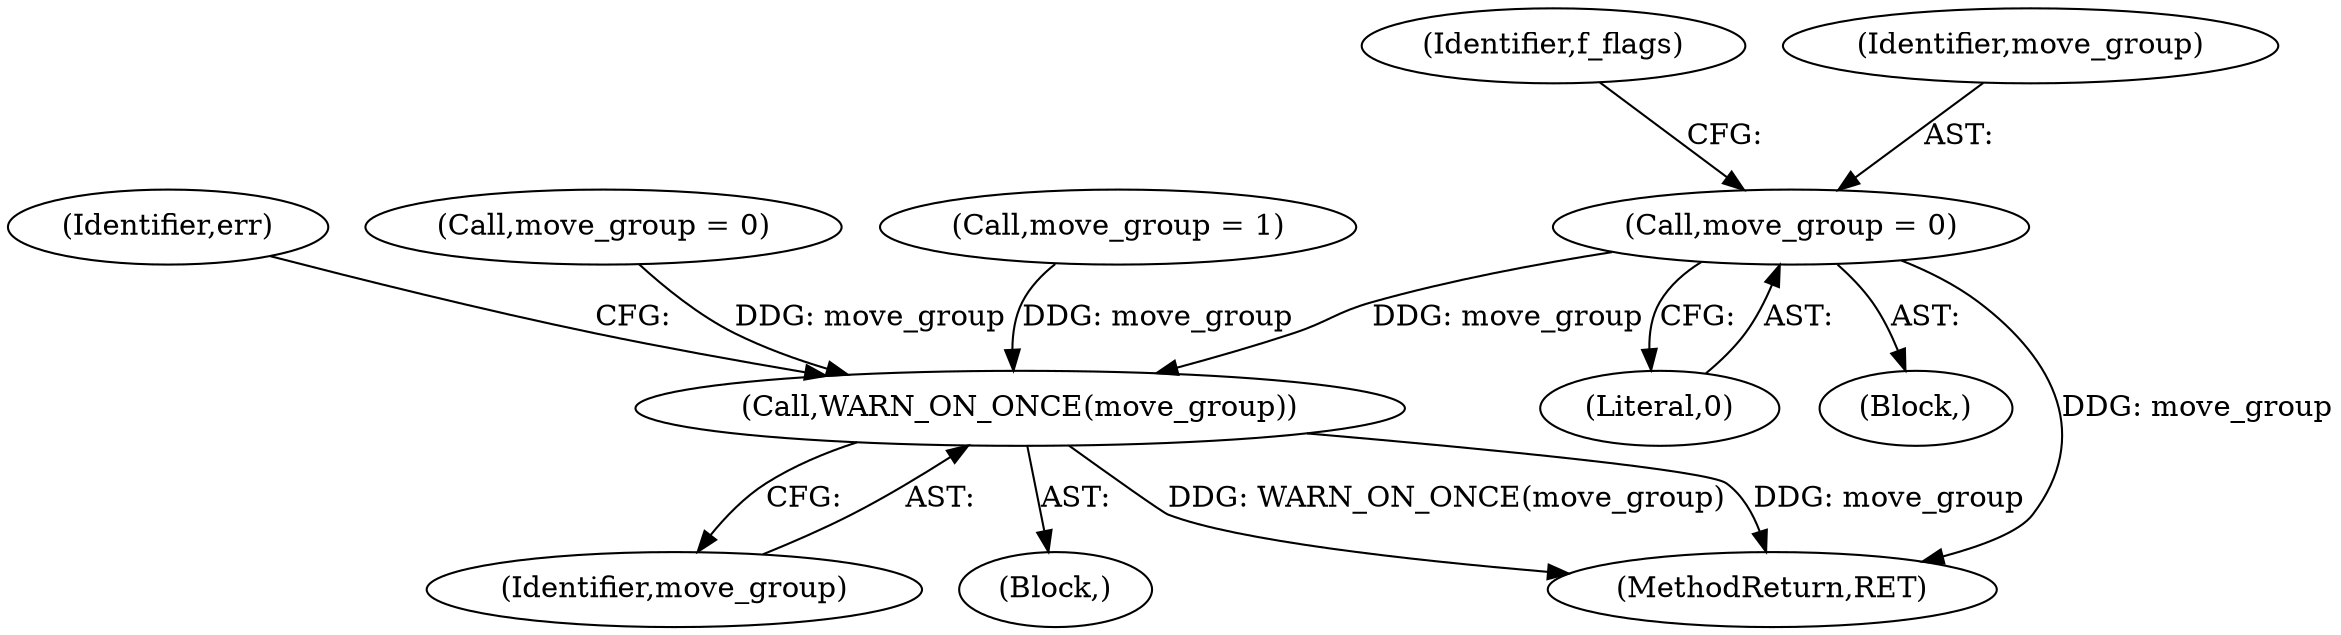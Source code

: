 digraph "0_linux_321027c1fe77f892f4ea07846aeae08cefbbb290@API" {
"1000168" [label="(Call,move_group = 0)"];
"1000696" [label="(Call,WARN_ON_ONCE(move_group))"];
"1000699" [label="(Identifier,err)"];
"1000697" [label="(Identifier,move_group)"];
"1000168" [label="(Call,move_group = 0)"];
"1000174" [label="(Identifier,f_flags)"];
"1000696" [label="(Call,WARN_ON_ONCE(move_group))"];
"1000658" [label="(Call,move_group = 0)"];
"1000170" [label="(Literal,0)"];
"1000488" [label="(Call,move_group = 1)"];
"1000169" [label="(Identifier,move_group)"];
"1000140" [label="(Block,)"];
"1000695" [label="(Block,)"];
"1000858" [label="(MethodReturn,RET)"];
"1000168" -> "1000140"  [label="AST: "];
"1000168" -> "1000170"  [label="CFG: "];
"1000169" -> "1000168"  [label="AST: "];
"1000170" -> "1000168"  [label="AST: "];
"1000174" -> "1000168"  [label="CFG: "];
"1000168" -> "1000858"  [label="DDG: move_group"];
"1000168" -> "1000696"  [label="DDG: move_group"];
"1000696" -> "1000695"  [label="AST: "];
"1000696" -> "1000697"  [label="CFG: "];
"1000697" -> "1000696"  [label="AST: "];
"1000699" -> "1000696"  [label="CFG: "];
"1000696" -> "1000858"  [label="DDG: WARN_ON_ONCE(move_group)"];
"1000696" -> "1000858"  [label="DDG: move_group"];
"1000488" -> "1000696"  [label="DDG: move_group"];
"1000658" -> "1000696"  [label="DDG: move_group"];
}
